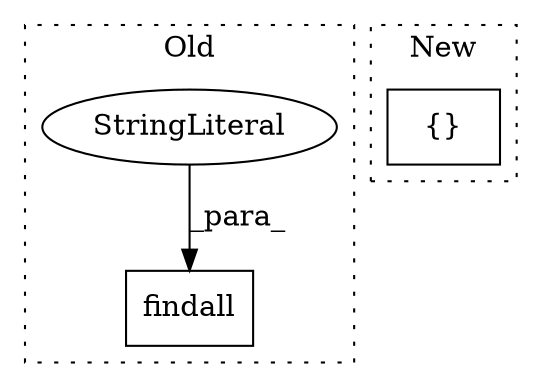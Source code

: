 digraph G {
subgraph cluster0 {
1 [label="findall" a="32" s="23675,23691" l="8,1" shape="box"];
3 [label="StringLiteral" a="45" s="23683" l="8" shape="ellipse"];
label = "Old";
style="dotted";
}
subgraph cluster1 {
2 [label="{}" a="4" s="24091" l="2" shape="box"];
label = "New";
style="dotted";
}
3 -> 1 [label="_para_"];
}
